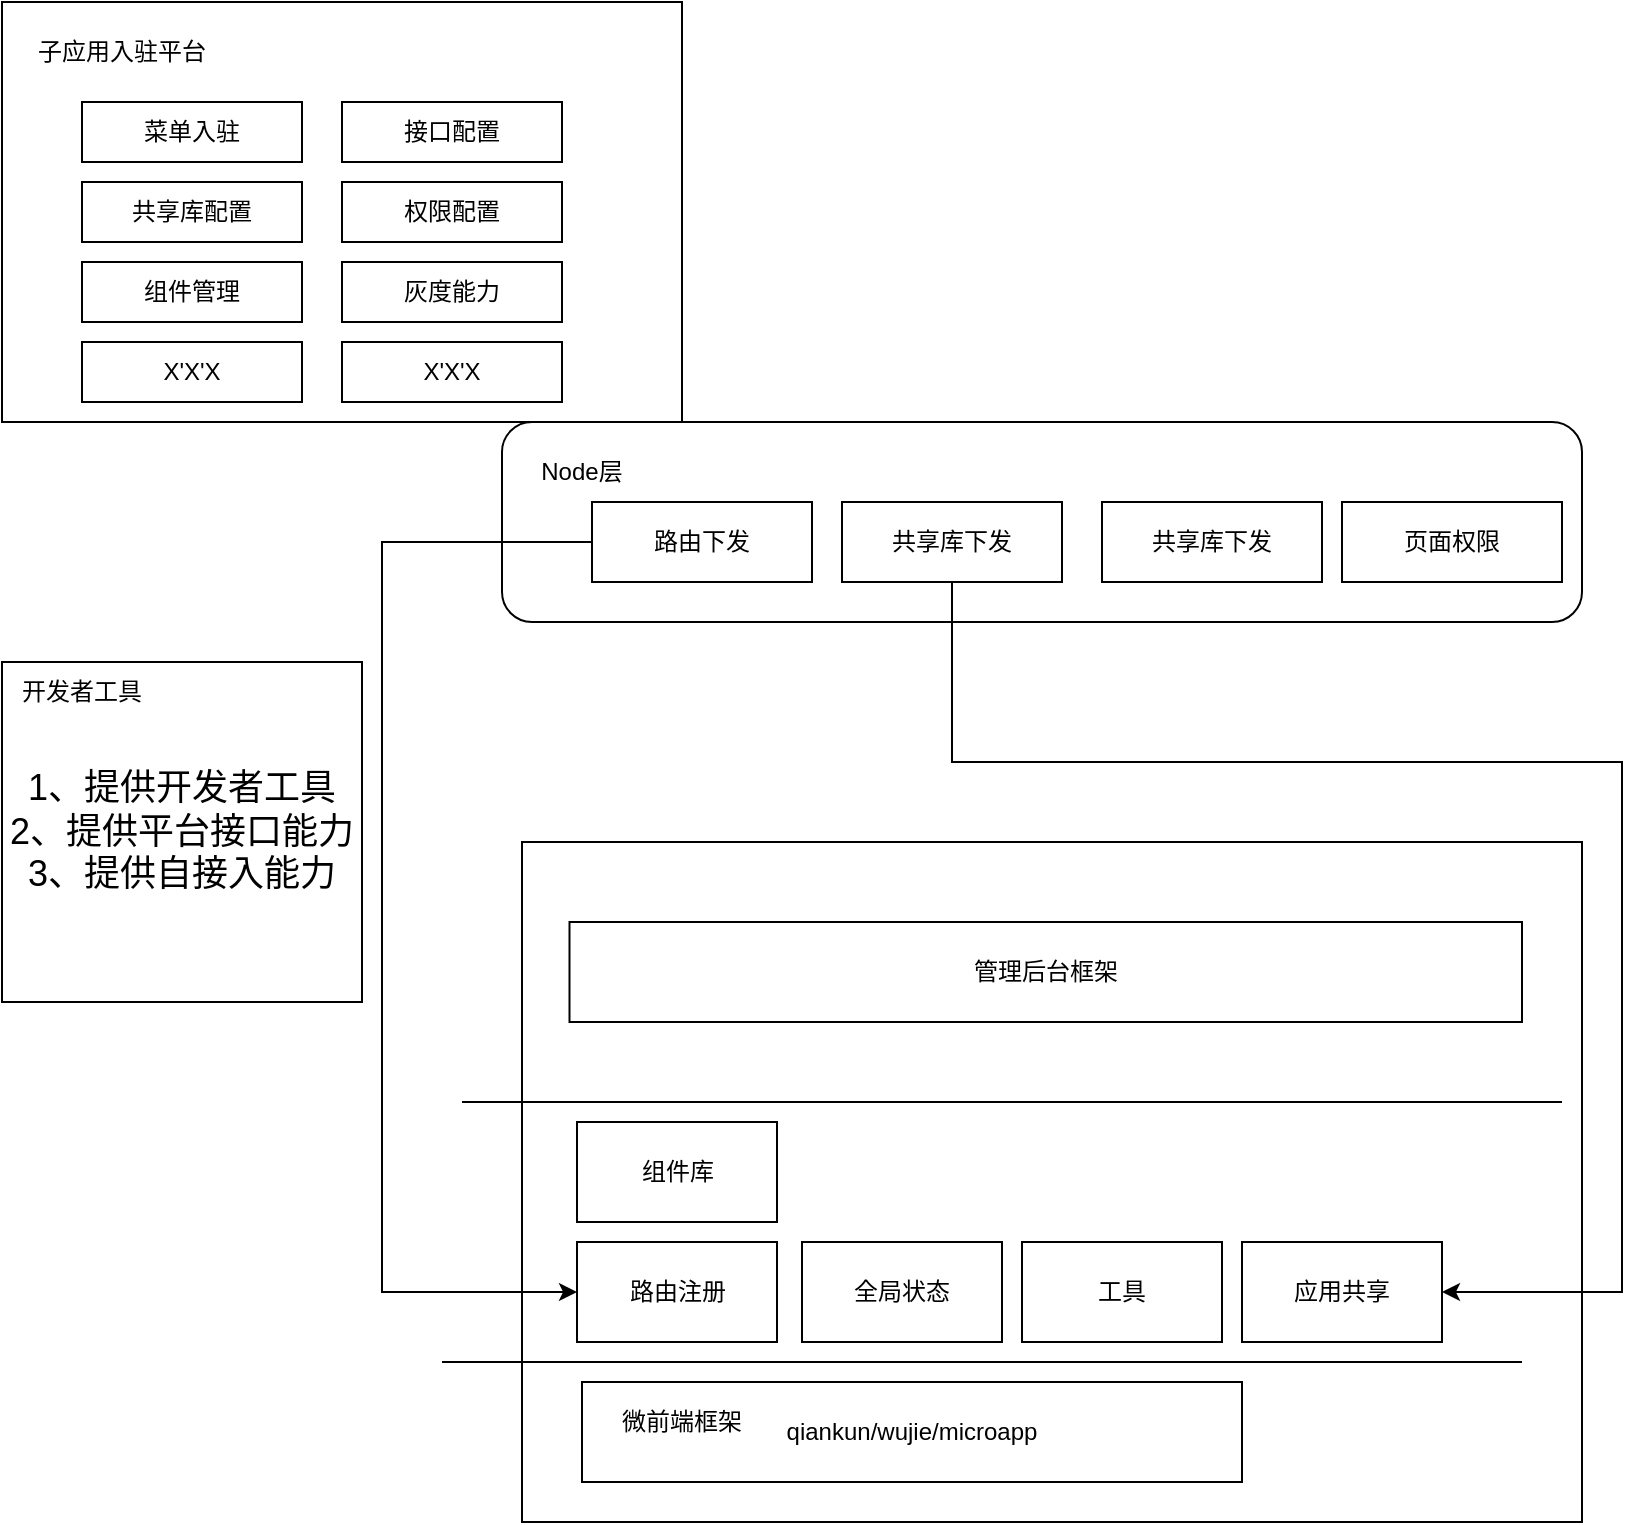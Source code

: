 <mxfile version="21.4.0" type="github">
  <diagram name="Page-1" id="jLxPyJIIa44E0ZXviJuH">
    <mxGraphModel dx="1085" dy="860" grid="1" gridSize="10" guides="1" tooltips="1" connect="1" arrows="1" fold="1" page="1" pageScale="1" pageWidth="850" pageHeight="1100" math="0" shadow="0">
      <root>
        <mxCell id="0" />
        <mxCell id="1" parent="0" />
        <mxCell id="EtNJBe7JSYYiw2uMPdvy-1" value="" style="rounded=0;whiteSpace=wrap;html=1;" vertex="1" parent="1">
          <mxGeometry x="280" y="500" width="530" height="340" as="geometry" />
        </mxCell>
        <mxCell id="EtNJBe7JSYYiw2uMPdvy-2" value="管理后台框架" style="rounded=0;whiteSpace=wrap;html=1;" vertex="1" parent="1">
          <mxGeometry x="303.75" y="540" width="476.25" height="50" as="geometry" />
        </mxCell>
        <mxCell id="EtNJBe7JSYYiw2uMPdvy-3" value="qiankun/wujie/microapp" style="rounded=0;whiteSpace=wrap;html=1;" vertex="1" parent="1">
          <mxGeometry x="310" y="770" width="330" height="50" as="geometry" />
        </mxCell>
        <mxCell id="EtNJBe7JSYYiw2uMPdvy-4" value="" style="endArrow=none;html=1;rounded=0;" edge="1" parent="1">
          <mxGeometry width="50" height="50" relative="1" as="geometry">
            <mxPoint x="240" y="760" as="sourcePoint" />
            <mxPoint x="780" y="760" as="targetPoint" />
          </mxGeometry>
        </mxCell>
        <mxCell id="EtNJBe7JSYYiw2uMPdvy-6" value="微前端框架" style="text;html=1;strokeColor=none;fillColor=none;align=center;verticalAlign=middle;whiteSpace=wrap;rounded=0;" vertex="1" parent="1">
          <mxGeometry x="320" y="780" width="80" height="20" as="geometry" />
        </mxCell>
        <mxCell id="EtNJBe7JSYYiw2uMPdvy-9" value="" style="endArrow=none;html=1;rounded=0;" edge="1" parent="1">
          <mxGeometry width="50" height="50" relative="1" as="geometry">
            <mxPoint x="250" y="630" as="sourcePoint" />
            <mxPoint x="800" y="630" as="targetPoint" />
          </mxGeometry>
        </mxCell>
        <mxCell id="EtNJBe7JSYYiw2uMPdvy-11" value="路由注册" style="rounded=0;whiteSpace=wrap;html=1;" vertex="1" parent="1">
          <mxGeometry x="307.5" y="700" width="100" height="50" as="geometry" />
        </mxCell>
        <mxCell id="EtNJBe7JSYYiw2uMPdvy-12" value="全局状态" style="rounded=0;whiteSpace=wrap;html=1;" vertex="1" parent="1">
          <mxGeometry x="420" y="700" width="100" height="50" as="geometry" />
        </mxCell>
        <mxCell id="EtNJBe7JSYYiw2uMPdvy-13" value="工具" style="rounded=0;whiteSpace=wrap;html=1;" vertex="1" parent="1">
          <mxGeometry x="530" y="700" width="100" height="50" as="geometry" />
        </mxCell>
        <mxCell id="EtNJBe7JSYYiw2uMPdvy-15" value="应用共享" style="rounded=0;whiteSpace=wrap;html=1;" vertex="1" parent="1">
          <mxGeometry x="640" y="700" width="100" height="50" as="geometry" />
        </mxCell>
        <mxCell id="EtNJBe7JSYYiw2uMPdvy-19" value="组件库" style="rounded=0;whiteSpace=wrap;html=1;" vertex="1" parent="1">
          <mxGeometry x="307.5" y="640" width="100" height="50" as="geometry" />
        </mxCell>
        <mxCell id="EtNJBe7JSYYiw2uMPdvy-21" value="" style="rounded=1;whiteSpace=wrap;html=1;" vertex="1" parent="1">
          <mxGeometry x="270" y="290" width="540" height="100" as="geometry" />
        </mxCell>
        <mxCell id="EtNJBe7JSYYiw2uMPdvy-23" value="Node层" style="text;html=1;strokeColor=none;fillColor=none;align=center;verticalAlign=middle;whiteSpace=wrap;rounded=0;" vertex="1" parent="1">
          <mxGeometry x="280" y="300" width="60" height="30" as="geometry" />
        </mxCell>
        <mxCell id="EtNJBe7JSYYiw2uMPdvy-31" style="edgeStyle=orthogonalEdgeStyle;rounded=0;orthogonalLoop=1;jettySize=auto;html=1;exitX=0;exitY=0.5;exitDx=0;exitDy=0;entryX=0;entryY=0.5;entryDx=0;entryDy=0;" edge="1" parent="1" source="EtNJBe7JSYYiw2uMPdvy-24" target="EtNJBe7JSYYiw2uMPdvy-11">
          <mxGeometry relative="1" as="geometry">
            <Array as="points">
              <mxPoint x="210" y="350" />
              <mxPoint x="210" y="725" />
            </Array>
          </mxGeometry>
        </mxCell>
        <mxCell id="EtNJBe7JSYYiw2uMPdvy-24" value="路由下发" style="rounded=0;whiteSpace=wrap;html=1;" vertex="1" parent="1">
          <mxGeometry x="315" y="330" width="110" height="40" as="geometry" />
        </mxCell>
        <mxCell id="EtNJBe7JSYYiw2uMPdvy-28" style="edgeStyle=orthogonalEdgeStyle;rounded=0;orthogonalLoop=1;jettySize=auto;html=1;exitX=0.5;exitY=1;exitDx=0;exitDy=0;entryX=1;entryY=0.5;entryDx=0;entryDy=0;" edge="1" parent="1" source="EtNJBe7JSYYiw2uMPdvy-25" target="EtNJBe7JSYYiw2uMPdvy-15">
          <mxGeometry relative="1" as="geometry">
            <Array as="points">
              <mxPoint x="495" y="460" />
              <mxPoint x="830" y="460" />
              <mxPoint x="830" y="725" />
            </Array>
          </mxGeometry>
        </mxCell>
        <mxCell id="EtNJBe7JSYYiw2uMPdvy-25" value="共享库下发" style="rounded=0;whiteSpace=wrap;html=1;" vertex="1" parent="1">
          <mxGeometry x="440" y="330" width="110" height="40" as="geometry" />
        </mxCell>
        <mxCell id="EtNJBe7JSYYiw2uMPdvy-26" value="共享库下发" style="rounded=0;whiteSpace=wrap;html=1;" vertex="1" parent="1">
          <mxGeometry x="570" y="330" width="110" height="40" as="geometry" />
        </mxCell>
        <mxCell id="EtNJBe7JSYYiw2uMPdvy-27" value="页面权限" style="rounded=0;whiteSpace=wrap;html=1;" vertex="1" parent="1">
          <mxGeometry x="690" y="330" width="110" height="40" as="geometry" />
        </mxCell>
        <mxCell id="EtNJBe7JSYYiw2uMPdvy-32" value="" style="rounded=0;whiteSpace=wrap;html=1;" vertex="1" parent="1">
          <mxGeometry x="20" y="80" width="340" height="210" as="geometry" />
        </mxCell>
        <mxCell id="EtNJBe7JSYYiw2uMPdvy-33" value="子应用入驻平台" style="text;html=1;strokeColor=none;fillColor=none;align=center;verticalAlign=middle;whiteSpace=wrap;rounded=0;" vertex="1" parent="1">
          <mxGeometry x="30" y="90" width="100" height="30" as="geometry" />
        </mxCell>
        <mxCell id="EtNJBe7JSYYiw2uMPdvy-34" value="菜单入驻" style="rounded=0;whiteSpace=wrap;html=1;" vertex="1" parent="1">
          <mxGeometry x="60" y="130" width="110" height="30" as="geometry" />
        </mxCell>
        <mxCell id="EtNJBe7JSYYiw2uMPdvy-36" value="接口配置" style="rounded=0;whiteSpace=wrap;html=1;" vertex="1" parent="1">
          <mxGeometry x="190" y="130" width="110" height="30" as="geometry" />
        </mxCell>
        <mxCell id="EtNJBe7JSYYiw2uMPdvy-37" value="共享库配置" style="rounded=0;whiteSpace=wrap;html=1;" vertex="1" parent="1">
          <mxGeometry x="60" y="170" width="110" height="30" as="geometry" />
        </mxCell>
        <mxCell id="EtNJBe7JSYYiw2uMPdvy-38" value="权限配置" style="rounded=0;whiteSpace=wrap;html=1;" vertex="1" parent="1">
          <mxGeometry x="190" y="170" width="110" height="30" as="geometry" />
        </mxCell>
        <mxCell id="EtNJBe7JSYYiw2uMPdvy-39" value="组件管理" style="rounded=0;whiteSpace=wrap;html=1;" vertex="1" parent="1">
          <mxGeometry x="60" y="210" width="110" height="30" as="geometry" />
        </mxCell>
        <mxCell id="EtNJBe7JSYYiw2uMPdvy-40" value="灰度能力" style="rounded=0;whiteSpace=wrap;html=1;" vertex="1" parent="1">
          <mxGeometry x="190" y="210" width="110" height="30" as="geometry" />
        </mxCell>
        <mxCell id="EtNJBe7JSYYiw2uMPdvy-41" value="X&#39;X&#39;X" style="rounded=0;whiteSpace=wrap;html=1;" vertex="1" parent="1">
          <mxGeometry x="60" y="250" width="110" height="30" as="geometry" />
        </mxCell>
        <mxCell id="EtNJBe7JSYYiw2uMPdvy-42" value="X&#39;X&#39;X" style="rounded=0;whiteSpace=wrap;html=1;" vertex="1" parent="1">
          <mxGeometry x="190" y="250" width="110" height="30" as="geometry" />
        </mxCell>
        <mxCell id="EtNJBe7JSYYiw2uMPdvy-43" value="&lt;font style=&quot;font-size: 18px;&quot;&gt;1、提供开发者工具&lt;br&gt;2、提供平台接口能力&lt;br&gt;3、提供自接入能力&lt;/font&gt;" style="rounded=0;whiteSpace=wrap;html=1;" vertex="1" parent="1">
          <mxGeometry x="20" y="410" width="180" height="170" as="geometry" />
        </mxCell>
        <mxCell id="EtNJBe7JSYYiw2uMPdvy-44" value="开发者工具" style="text;html=1;strokeColor=none;fillColor=none;align=center;verticalAlign=middle;whiteSpace=wrap;rounded=0;" vertex="1" parent="1">
          <mxGeometry x="20" y="410" width="80" height="30" as="geometry" />
        </mxCell>
      </root>
    </mxGraphModel>
  </diagram>
</mxfile>
